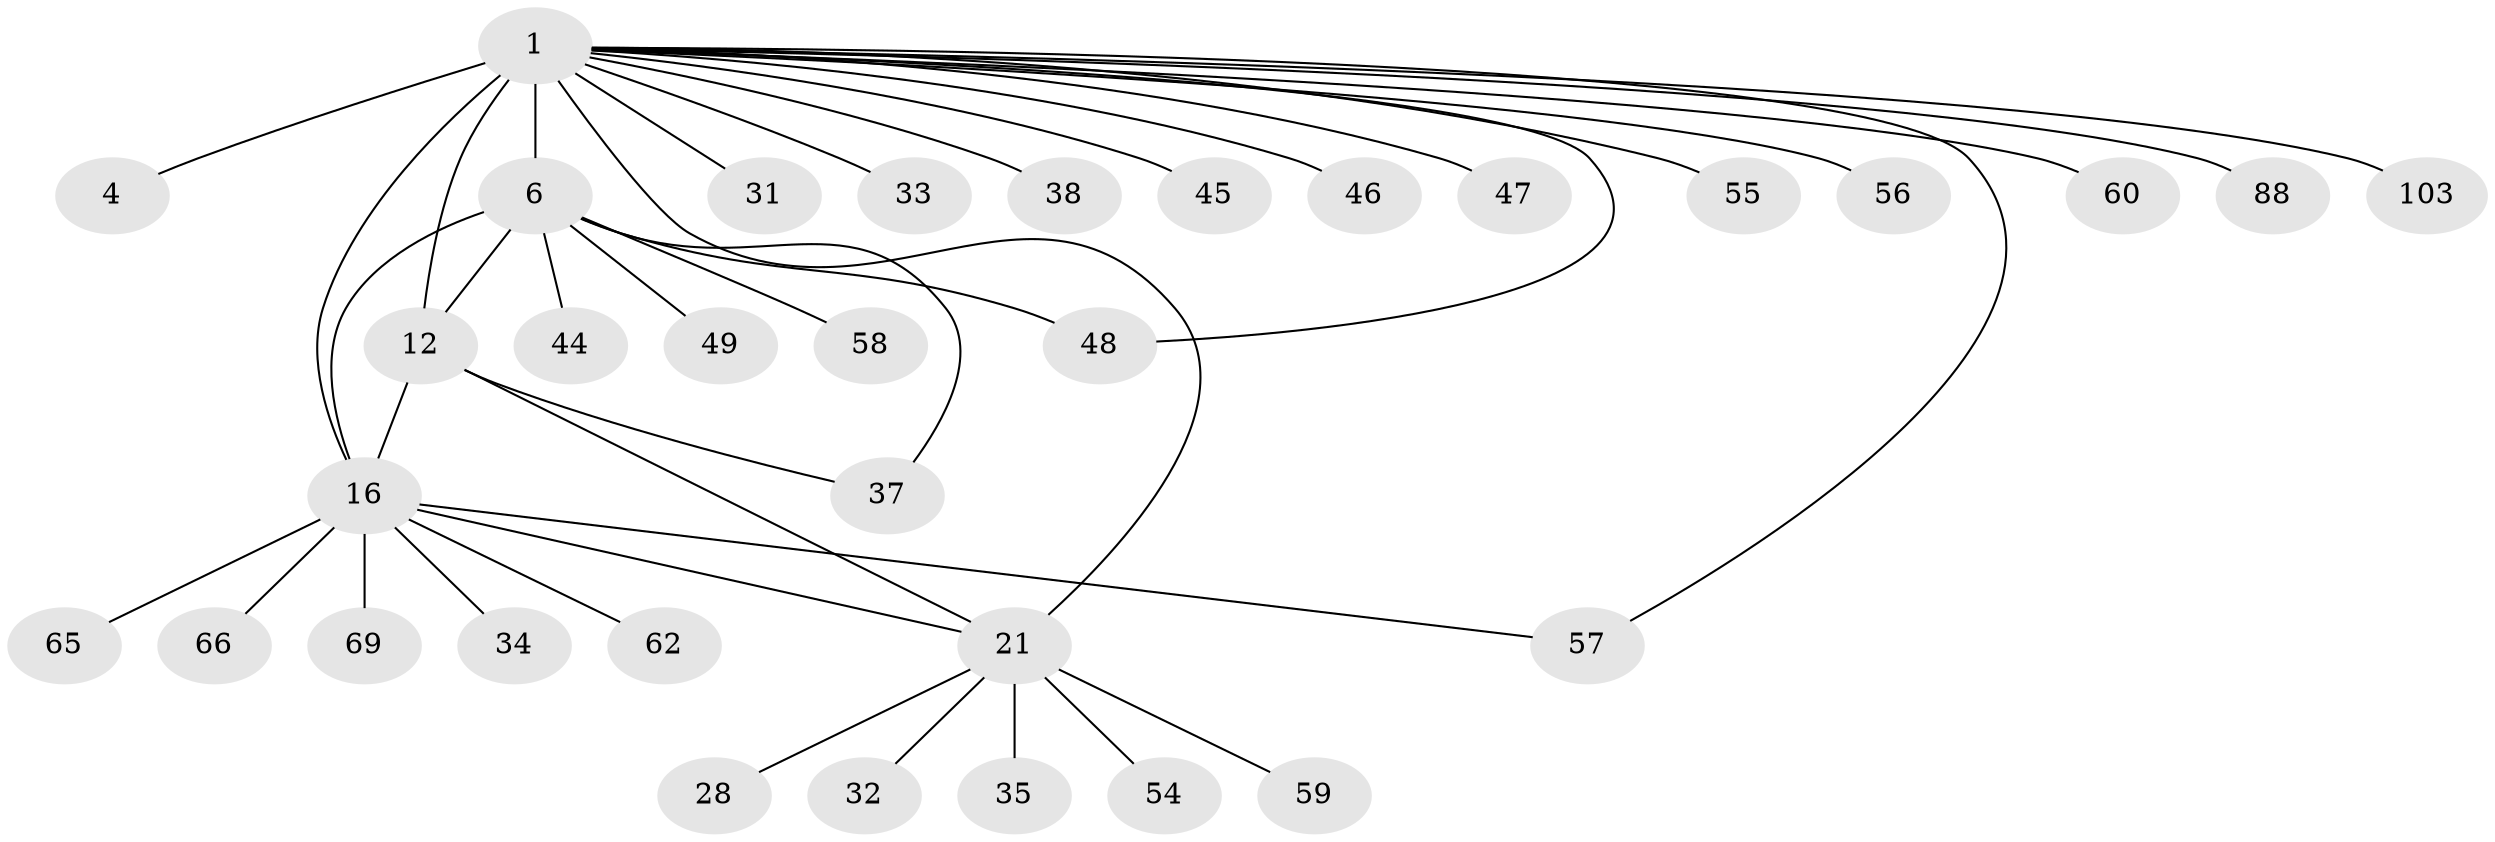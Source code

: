 // original degree distribution, {12: 0.017857142857142856, 8: 0.03571428571428571, 4: 0.026785714285714284, 14: 0.008928571428571428, 5: 0.017857142857142856, 6: 0.05357142857142857, 13: 0.008928571428571428, 11: 0.008928571428571428, 7: 0.017857142857142856, 10: 0.026785714285714284, 1: 0.6160714285714286, 2: 0.13392857142857142, 3: 0.026785714285714284}
// Generated by graph-tools (version 1.1) at 2025/19/03/04/25 18:19:36]
// undirected, 33 vertices, 40 edges
graph export_dot {
graph [start="1"]
  node [color=gray90,style=filled];
  1 [super="+2+26+7+3+71+73+85"];
  4 [super="+67+95+108+51"];
  6 [super="+9+61+81+82+99"];
  12 [super="+42+13+14"];
  16 [super="+17+94+110"];
  21 [super="+23+25+52+24+22"];
  28;
  31;
  32 [super="+50+105"];
  33;
  34;
  35 [super="+102"];
  37 [super="+106"];
  38;
  44;
  45;
  46;
  47;
  48 [super="+76+92"];
  49;
  54;
  55;
  56;
  57;
  58;
  59;
  60;
  62;
  65;
  66;
  69 [super="+112"];
  88;
  103;
  1 -- 4 [weight=4];
  1 -- 21 [weight=2];
  1 -- 48;
  1 -- 31;
  1 -- 33;
  1 -- 6 [weight=6];
  1 -- 38;
  1 -- 12 [weight=5];
  1 -- 45;
  1 -- 47;
  1 -- 55;
  1 -- 57;
  1 -- 60;
  1 -- 103;
  1 -- 56;
  1 -- 88;
  1 -- 46;
  1 -- 16 [weight=2];
  6 -- 16;
  6 -- 37;
  6 -- 44;
  6 -- 48;
  6 -- 49;
  6 -- 58;
  6 -- 12;
  12 -- 16;
  12 -- 37;
  12 -- 21;
  16 -- 65;
  16 -- 34;
  16 -- 66;
  16 -- 69;
  16 -- 21;
  16 -- 57;
  16 -- 62;
  21 -- 32;
  21 -- 35;
  21 -- 54;
  21 -- 59;
  21 -- 28;
}
